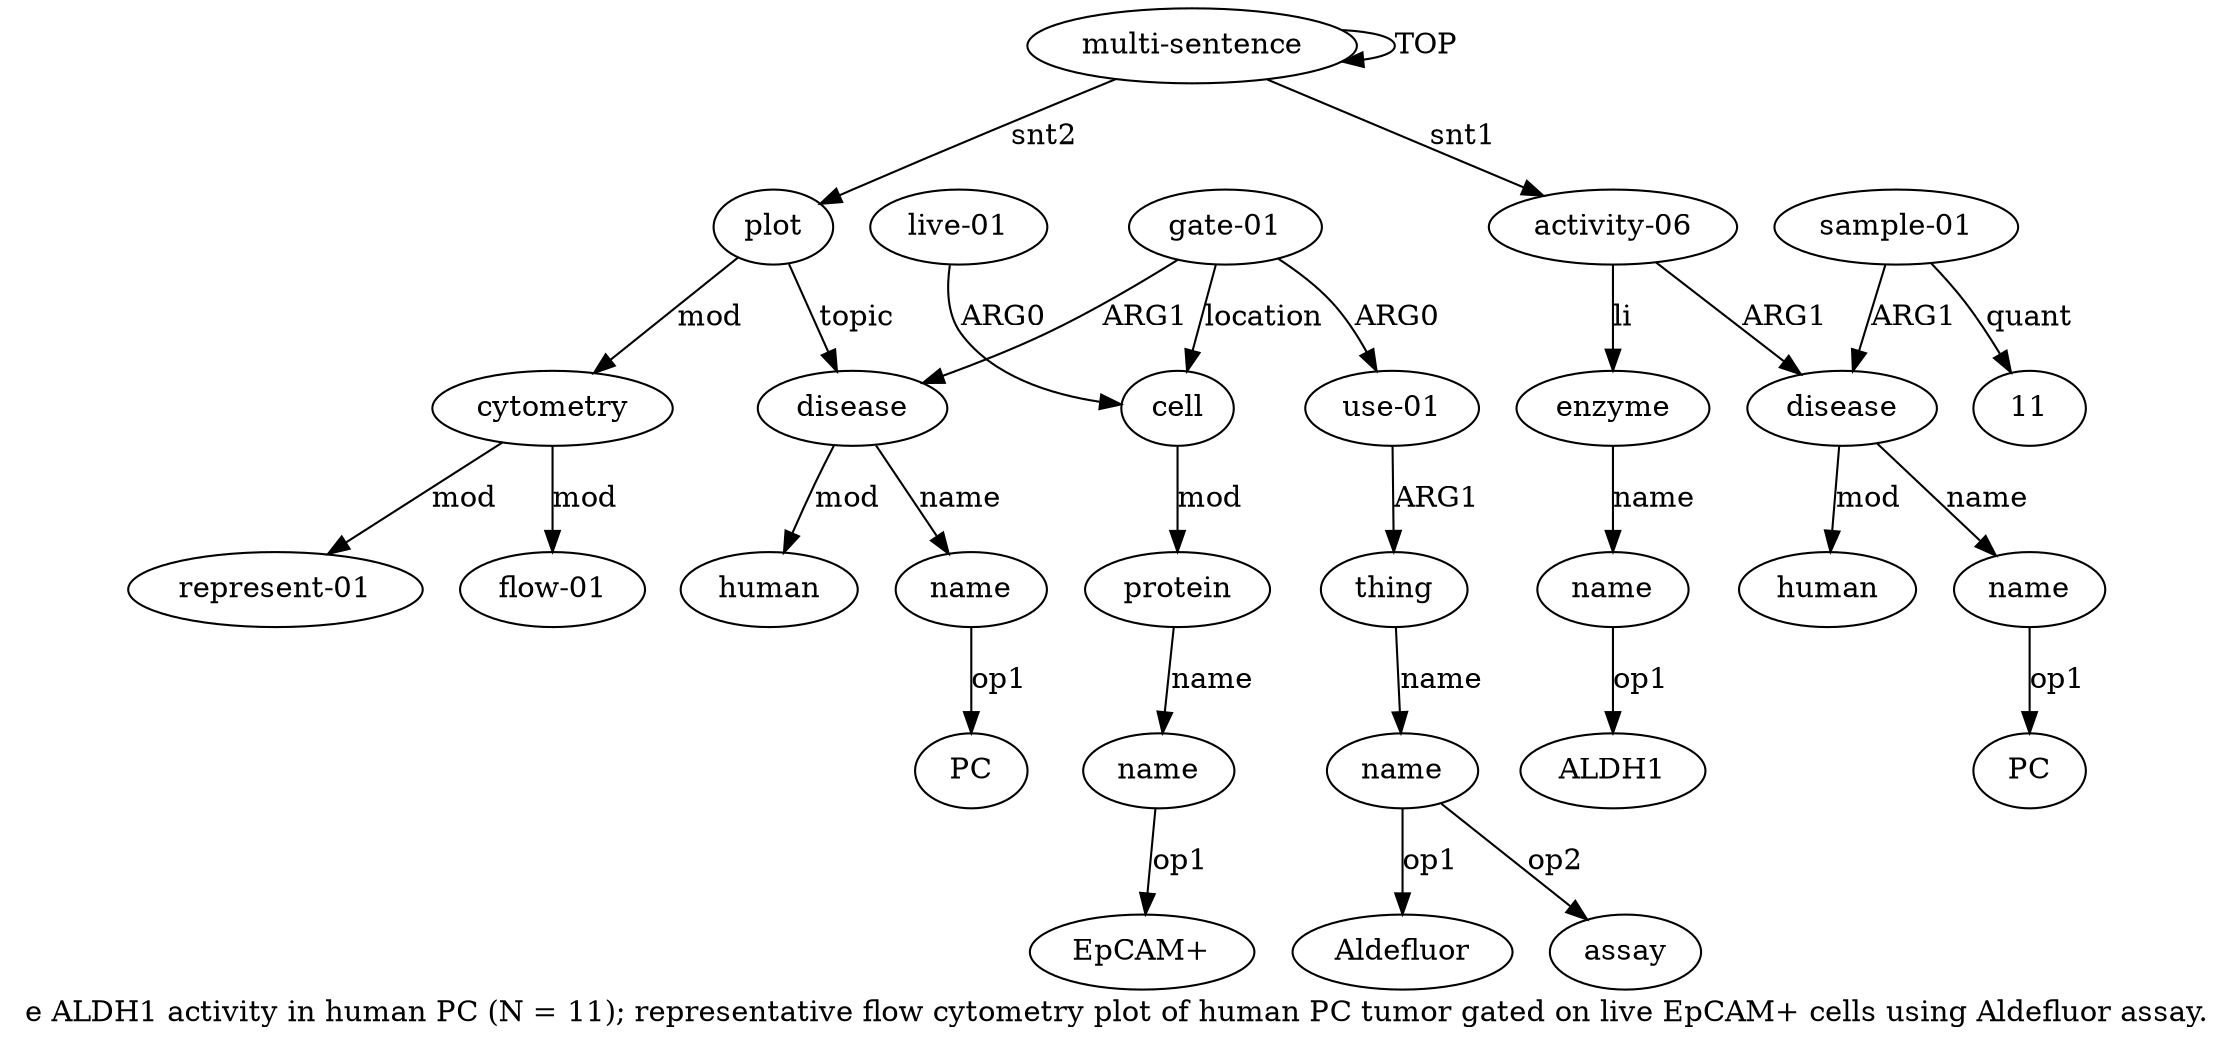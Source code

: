 digraph  {
	graph [label="e ALDH1 activity in human PC (N = 11); representative flow cytometry plot of human PC tumor gated on live EpCAM+ cells using Aldefluor \
assay."];
	node [label="\N"];
	a20	 [color=black,
		gold_ind=20,
		gold_label=cytometry,
		label=cytometry,
		test_ind=20,
		test_label=cytometry];
	a21	 [color=black,
		gold_ind=21,
		gold_label="flow-01",
		label="flow-01",
		test_ind=21,
		test_label="flow-01"];
	a20 -> a21 [key=0,
	color=black,
	gold_label=mod,
	label=mod,
	test_label=mod];
a22 [color=black,
	gold_ind=22,
	gold_label="represent-01",
	label="represent-01",
	test_ind=22,
	test_label="represent-01"];
a20 -> a22 [key=0,
color=black,
gold_label=mod,
label=mod,
test_label=mod];
"a10 PC" [color=black,
gold_ind=-1,
gold_label=PC,
label=PC,
test_ind=-1,
test_label=PC];
"a7 11" [color=black,
gold_ind=-1,
gold_label=11,
label=11,
test_ind=-1,
test_label=11];
"a15 assay" [color=black,
gold_ind=-1,
gold_label=assay,
label=assay,
test_ind=-1,
test_label=assay];
"a15 Aldefluor" [color=black,
gold_ind=-1,
gold_label=Aldefluor,
label=Aldefluor,
test_ind=-1,
test_label=Aldefluor];
a15 [color=black,
gold_ind=15,
gold_label=name,
label=name,
test_ind=15,
test_label=name];
a15 -> "a15 assay" [key=0,
color=black,
gold_label=op2,
label=op2,
test_label=op2];
a15 -> "a15 Aldefluor" [key=0,
color=black,
gold_label=op1,
label=op1,
test_label=op1];
a14 [color=black,
gold_ind=14,
gold_label=thing,
label=thing,
test_ind=14,
test_label=thing];
a14 -> a15 [key=0,
color=black,
gold_label=name,
label=name,
test_label=name];
a17 [color=black,
gold_ind=17,
gold_label=protein,
label=protein,
test_ind=17,
test_label=protein];
a18 [color=black,
gold_ind=18,
gold_label=name,
label=name,
test_ind=18,
test_label=name];
a17 -> a18 [key=0,
color=black,
gold_label=name,
label=name,
test_label=name];
a16 [color=black,
gold_ind=16,
gold_label=cell,
label=cell,
test_ind=16,
test_label=cell];
a16 -> a17 [key=0,
color=black,
gold_label=mod,
label=mod,
test_label=mod];
a11 [color=black,
gold_ind=11,
gold_label=human,
label=human,
test_ind=11,
test_label=human];
a10 [color=black,
gold_ind=10,
gold_label=name,
label=name,
test_ind=10,
test_label=name];
a10 -> "a10 PC" [key=0,
color=black,
gold_label=op1,
label=op1,
test_label=op1];
a13 [color=black,
gold_ind=13,
gold_label="use-01",
label="use-01",
test_ind=13,
test_label="use-01"];
a13 -> a14 [key=0,
color=black,
gold_label=ARG1,
label=ARG1,
test_label=ARG1];
a12 [color=black,
gold_ind=12,
gold_label="gate-01",
label="gate-01",
test_ind=12,
test_label="gate-01"];
a12 -> a16 [key=0,
color=black,
gold_label=location,
label=location,
test_label=location];
a12 -> a13 [key=0,
color=black,
gold_label=ARG0,
label=ARG0,
test_label=ARG0];
a9 [color=black,
gold_ind=9,
gold_label=disease,
label=disease,
test_ind=9,
test_label=disease];
a12 -> a9 [key=0,
color=black,
gold_label=ARG1,
label=ARG1,
test_label=ARG1];
a19 [color=black,
gold_ind=19,
gold_label="live-01",
label="live-01",
test_ind=19,
test_label="live-01"];
a19 -> a16 [key=0,
color=black,
gold_label=ARG0,
label=ARG0,
test_label=ARG0];
"a18 EpCAM+" [color=black,
gold_ind=-1,
gold_label="EpCAM+",
label="EpCAM+",
test_ind=-1,
test_label="EpCAM+"];
a18 -> "a18 EpCAM+" [key=0,
color=black,
gold_label=op1,
label=op1,
test_label=op1];
a1 [color=black,
gold_ind=1,
gold_label="activity-06",
label="activity-06",
test_ind=1,
test_label="activity-06"];
a2 [color=black,
gold_ind=2,
gold_label=enzyme,
label=enzyme,
test_ind=2,
test_label=enzyme];
a1 -> a2 [key=0,
color=black,
gold_label=li,
label=li,
test_label=li];
a4 [color=black,
gold_ind=4,
gold_label=disease,
label=disease,
test_ind=4,
test_label=disease];
a1 -> a4 [key=0,
color=black,
gold_label=ARG1,
label=ARG1,
test_label=ARG1];
a0 [color=black,
gold_ind=0,
gold_label="multi-sentence",
label="multi-sentence",
test_ind=0,
test_label="multi-sentence"];
a0 -> a1 [key=0,
color=black,
gold_label=snt1,
label=snt1,
test_label=snt1];
a0 -> a0 [key=0,
color=black,
gold_label=TOP,
label=TOP,
test_label=TOP];
a8 [color=black,
gold_ind=8,
gold_label=plot,
label=plot,
test_ind=8,
test_label=plot];
a0 -> a8 [key=0,
color=black,
gold_label=snt2,
label=snt2,
test_label=snt2];
a3 [color=black,
gold_ind=3,
gold_label=name,
label=name,
test_ind=3,
test_label=name];
"a3 ALDH1" [color=black,
gold_ind=-1,
gold_label=ALDH1,
label=ALDH1,
test_ind=-1,
test_label=ALDH1];
a3 -> "a3 ALDH1" [key=0,
color=black,
gold_label=op1,
label=op1,
test_label=op1];
a2 -> a3 [key=0,
color=black,
gold_label=name,
label=name,
test_label=name];
a5 [color=black,
gold_ind=5,
gold_label=name,
label=name,
test_ind=5,
test_label=name];
"a5 PC" [color=black,
gold_ind=-1,
gold_label=PC,
label=PC,
test_ind=-1,
test_label=PC];
a5 -> "a5 PC" [key=0,
color=black,
gold_label=op1,
label=op1,
test_label=op1];
a4 -> a5 [key=0,
color=black,
gold_label=name,
label=name,
test_label=name];
a6 [color=black,
gold_ind=6,
gold_label=human,
label=human,
test_ind=6,
test_label=human];
a4 -> a6 [key=0,
color=black,
gold_label=mod,
label=mod,
test_label=mod];
a7 [color=black,
gold_ind=7,
gold_label="sample-01",
label="sample-01",
test_ind=7,
test_label="sample-01"];
a7 -> "a7 11" [key=0,
color=black,
gold_label=quant,
label=quant,
test_label=quant];
a7 -> a4 [key=0,
color=black,
gold_label=ARG1,
label=ARG1,
test_label=ARG1];
a9 -> a11 [key=0,
color=black,
gold_label=mod,
label=mod,
test_label=mod];
a9 -> a10 [key=0,
color=black,
gold_label=name,
label=name,
test_label=name];
a8 -> a20 [key=0,
color=black,
gold_label=mod,
label=mod,
test_label=mod];
a8 -> a9 [key=0,
color=black,
gold_label=topic,
label=topic,
test_label=topic];
}

